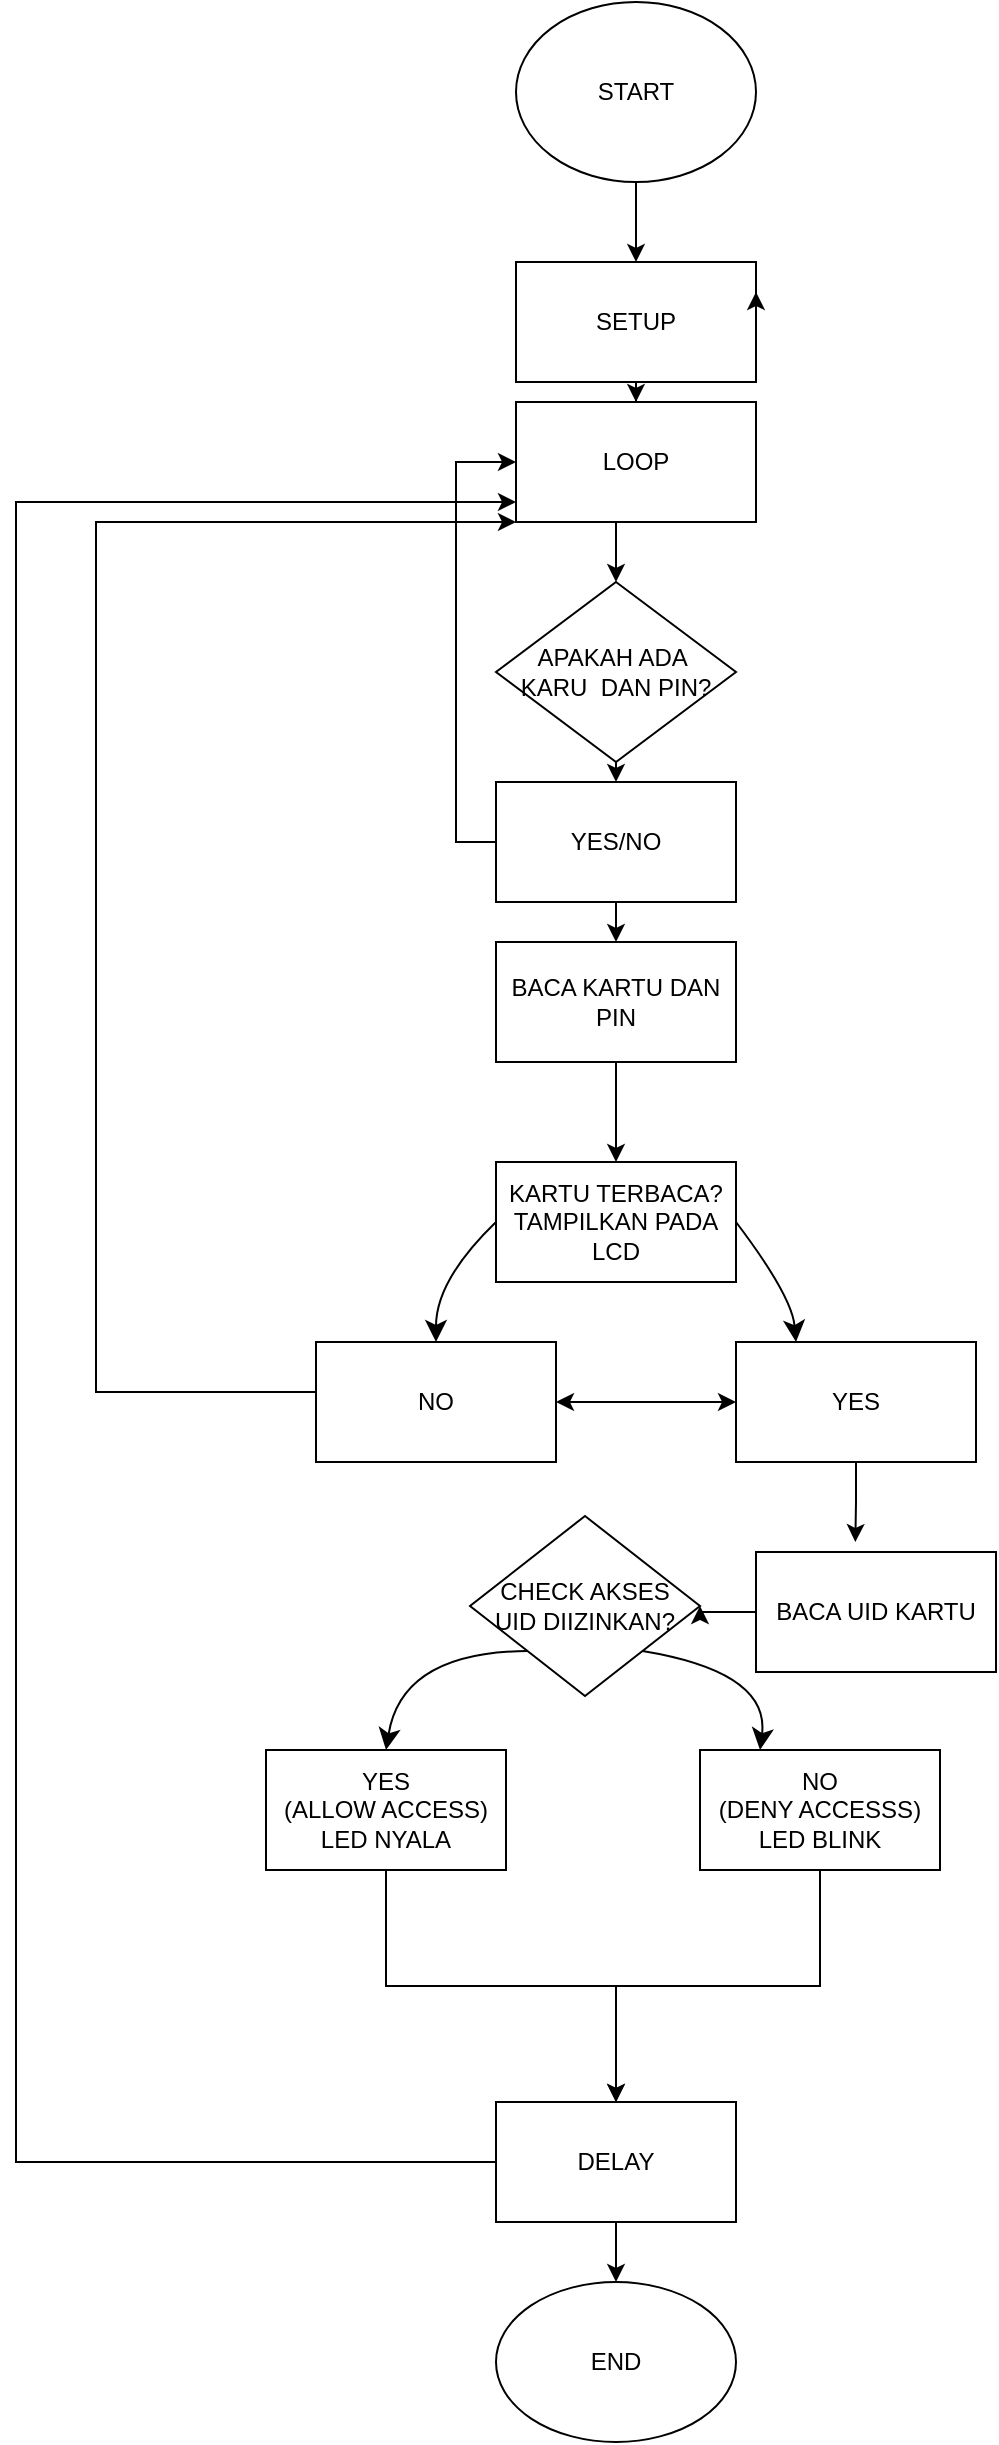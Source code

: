 <mxfile version="24.8.3">
  <diagram name="Page-1" id="W31CKUZAoh0pLtINRn7a">
    <mxGraphModel dx="1000" dy="930" grid="0" gridSize="10" guides="1" tooltips="1" connect="1" arrows="1" fold="1" page="0" pageScale="1" pageWidth="850" pageHeight="1100" math="0" shadow="0">
      <root>
        <mxCell id="0" />
        <mxCell id="1" parent="0" />
        <mxCell id="nrZpc6J21zGiSXzu8fo5-1" style="edgeStyle=orthogonalEdgeStyle;rounded=0;orthogonalLoop=1;jettySize=auto;html=1;exitX=0.5;exitY=1;exitDx=0;exitDy=0;" parent="1" source="nrZpc6J21zGiSXzu8fo5-2" target="nrZpc6J21zGiSXzu8fo5-4" edge="1">
          <mxGeometry relative="1" as="geometry" />
        </mxCell>
        <mxCell id="nrZpc6J21zGiSXzu8fo5-2" value="SETUP" style="rounded=0;whiteSpace=wrap;html=1;" parent="1" vertex="1">
          <mxGeometry x="360" y="20" width="120" height="60" as="geometry" />
        </mxCell>
        <mxCell id="nrZpc6J21zGiSXzu8fo5-3" style="edgeStyle=orthogonalEdgeStyle;rounded=0;orthogonalLoop=1;jettySize=auto;html=1;exitX=0.5;exitY=1;exitDx=0;exitDy=0;entryX=0.5;entryY=0;entryDx=0;entryDy=0;" parent="1" source="nrZpc6J21zGiSXzu8fo5-4" target="nrZpc6J21zGiSXzu8fo5-20" edge="1">
          <mxGeometry relative="1" as="geometry" />
        </mxCell>
        <mxCell id="nrZpc6J21zGiSXzu8fo5-4" value="LOOP" style="rounded=0;whiteSpace=wrap;html=1;" parent="1" vertex="1">
          <mxGeometry x="360" y="90" width="120" height="60" as="geometry" />
        </mxCell>
        <mxCell id="nrZpc6J21zGiSXzu8fo5-5" style="edgeStyle=orthogonalEdgeStyle;rounded=0;orthogonalLoop=1;jettySize=auto;html=1;exitX=0.5;exitY=1;exitDx=0;exitDy=0;entryX=0.5;entryY=0;entryDx=0;entryDy=0;" parent="1" source="nrZpc6J21zGiSXzu8fo5-6" target="nrZpc6J21zGiSXzu8fo5-13" edge="1">
          <mxGeometry relative="1" as="geometry" />
        </mxCell>
        <mxCell id="nrZpc6J21zGiSXzu8fo5-6" value="BACA KARTU DAN PIN" style="rounded=0;whiteSpace=wrap;html=1;" parent="1" vertex="1">
          <mxGeometry x="350" y="360" width="120" height="60" as="geometry" />
        </mxCell>
        <mxCell id="nrZpc6J21zGiSXzu8fo5-7" style="edgeStyle=none;curved=1;rounded=0;orthogonalLoop=1;jettySize=auto;html=1;exitX=0;exitY=1;exitDx=0;exitDy=0;fontSize=12;startSize=8;endSize=8;entryX=0.5;entryY=0;entryDx=0;entryDy=0;" parent="1" source="nrZpc6J21zGiSXzu8fo5-9" target="nrZpc6J21zGiSXzu8fo5-11" edge="1">
          <mxGeometry relative="1" as="geometry">
            <mxPoint x="284" y="715" as="targetPoint" />
            <Array as="points">
              <mxPoint x="303" y="715" />
            </Array>
          </mxGeometry>
        </mxCell>
        <mxCell id="nrZpc6J21zGiSXzu8fo5-8" style="edgeStyle=none;curved=1;rounded=0;orthogonalLoop=1;jettySize=auto;html=1;exitX=1;exitY=1;exitDx=0;exitDy=0;entryX=0.25;entryY=0;entryDx=0;entryDy=0;fontSize=12;startSize=8;endSize=8;" parent="1" source="nrZpc6J21zGiSXzu8fo5-9" target="nrZpc6J21zGiSXzu8fo5-36" edge="1">
          <mxGeometry relative="1" as="geometry">
            <Array as="points">
              <mxPoint x="487" y="725" />
            </Array>
          </mxGeometry>
        </mxCell>
        <mxCell id="nrZpc6J21zGiSXzu8fo5-9" value="CHECK AKSES&lt;div&gt;UID DIIZINKAN?&lt;/div&gt;" style="rhombus;whiteSpace=wrap;html=1;" parent="1" vertex="1">
          <mxGeometry x="337" y="647" width="115" height="90" as="geometry" />
        </mxCell>
        <mxCell id="nrZpc6J21zGiSXzu8fo5-10" style="edgeStyle=orthogonalEdgeStyle;rounded=0;orthogonalLoop=1;jettySize=auto;html=1;exitX=0.5;exitY=1;exitDx=0;exitDy=0;entryX=0.5;entryY=0;entryDx=0;entryDy=0;" parent="1" source="nrZpc6J21zGiSXzu8fo5-11" target="nrZpc6J21zGiSXzu8fo5-16" edge="1">
          <mxGeometry relative="1" as="geometry" />
        </mxCell>
        <mxCell id="nrZpc6J21zGiSXzu8fo5-11" value="YES&lt;br&gt;(ALLOW ACCESS)&lt;div&gt;LED NYALA&lt;/div&gt;" style="rounded=0;whiteSpace=wrap;html=1;" parent="1" vertex="1">
          <mxGeometry x="235" y="764" width="120" height="60" as="geometry" />
        </mxCell>
        <mxCell id="nrZpc6J21zGiSXzu8fo5-12" value="END" style="ellipse;whiteSpace=wrap;html=1;" parent="1" vertex="1">
          <mxGeometry x="350" y="1030" width="120" height="80" as="geometry" />
        </mxCell>
        <mxCell id="nrZpc6J21zGiSXzu8fo5-13" value="KARTU TERBACA?" style="rounded=0;whiteSpace=wrap;html=1;" parent="1" vertex="1">
          <mxGeometry x="350" y="470" width="120" height="60" as="geometry" />
        </mxCell>
        <mxCell id="nrZpc6J21zGiSXzu8fo5-14" style="edgeStyle=orthogonalEdgeStyle;rounded=0;orthogonalLoop=1;jettySize=auto;html=1;exitX=0.5;exitY=1;exitDx=0;exitDy=0;entryX=0.5;entryY=0;entryDx=0;entryDy=0;" parent="1" source="nrZpc6J21zGiSXzu8fo5-16" edge="1">
          <mxGeometry relative="1" as="geometry">
            <mxPoint x="410" y="1030" as="targetPoint" />
          </mxGeometry>
        </mxCell>
        <mxCell id="nrZpc6J21zGiSXzu8fo5-15" style="edgeStyle=orthogonalEdgeStyle;rounded=0;orthogonalLoop=1;jettySize=auto;html=1;exitX=0;exitY=0.5;exitDx=0;exitDy=0;" parent="1" source="nrZpc6J21zGiSXzu8fo5-16" edge="1">
          <mxGeometry relative="1" as="geometry">
            <mxPoint x="360" y="140" as="targetPoint" />
            <Array as="points">
              <mxPoint x="110" y="970" />
              <mxPoint x="110" y="140" />
              <mxPoint x="230" y="140" />
            </Array>
          </mxGeometry>
        </mxCell>
        <mxCell id="nrZpc6J21zGiSXzu8fo5-16" value="DELAY" style="rounded=0;whiteSpace=wrap;html=1;" parent="1" vertex="1">
          <mxGeometry x="350" y="940" width="120" height="60" as="geometry" />
        </mxCell>
        <mxCell id="nrZpc6J21zGiSXzu8fo5-17" style="edgeStyle=orthogonalEdgeStyle;rounded=0;orthogonalLoop=1;jettySize=auto;html=1;exitX=0.5;exitY=1;exitDx=0;exitDy=0;" parent="1" source="nrZpc6J21zGiSXzu8fo5-18" target="nrZpc6J21zGiSXzu8fo5-2" edge="1">
          <mxGeometry relative="1" as="geometry" />
        </mxCell>
        <mxCell id="nrZpc6J21zGiSXzu8fo5-18" value="START" style="ellipse;whiteSpace=wrap;html=1;" parent="1" vertex="1">
          <mxGeometry x="360" y="-110" width="120" height="90" as="geometry" />
        </mxCell>
        <mxCell id="nrZpc6J21zGiSXzu8fo5-19" style="edgeStyle=orthogonalEdgeStyle;rounded=0;orthogonalLoop=1;jettySize=auto;html=1;exitX=0.5;exitY=1;exitDx=0;exitDy=0;entryX=0.5;entryY=0;entryDx=0;entryDy=0;" parent="1" source="nrZpc6J21zGiSXzu8fo5-20" target="nrZpc6J21zGiSXzu8fo5-24" edge="1">
          <mxGeometry relative="1" as="geometry" />
        </mxCell>
        <mxCell id="nrZpc6J21zGiSXzu8fo5-20" value="APAKAH ADA&amp;nbsp;&lt;div&gt;KARU&amp;nbsp; DAN PIN?&lt;/div&gt;" style="rhombus;whiteSpace=wrap;html=1;" parent="1" vertex="1">
          <mxGeometry x="350" y="180" width="120" height="90" as="geometry" />
        </mxCell>
        <mxCell id="nrZpc6J21zGiSXzu8fo5-21" style="edgeStyle=orthogonalEdgeStyle;rounded=0;orthogonalLoop=1;jettySize=auto;html=1;exitX=1;exitY=0.75;exitDx=0;exitDy=0;entryX=1;entryY=0.25;entryDx=0;entryDy=0;" parent="1" source="nrZpc6J21zGiSXzu8fo5-2" target="nrZpc6J21zGiSXzu8fo5-2" edge="1">
          <mxGeometry relative="1" as="geometry" />
        </mxCell>
        <mxCell id="nrZpc6J21zGiSXzu8fo5-22" style="edgeStyle=orthogonalEdgeStyle;rounded=0;orthogonalLoop=1;jettySize=auto;html=1;exitX=0.5;exitY=1;exitDx=0;exitDy=0;entryX=0.5;entryY=0;entryDx=0;entryDy=0;" parent="1" source="nrZpc6J21zGiSXzu8fo5-24" target="nrZpc6J21zGiSXzu8fo5-6" edge="1">
          <mxGeometry relative="1" as="geometry" />
        </mxCell>
        <mxCell id="nrZpc6J21zGiSXzu8fo5-23" style="edgeStyle=orthogonalEdgeStyle;rounded=0;orthogonalLoop=1;jettySize=auto;html=1;exitX=0;exitY=0.5;exitDx=0;exitDy=0;entryX=0;entryY=0.5;entryDx=0;entryDy=0;" parent="1" source="nrZpc6J21zGiSXzu8fo5-24" target="nrZpc6J21zGiSXzu8fo5-4" edge="1">
          <mxGeometry relative="1" as="geometry">
            <mxPoint x="320" y="140" as="targetPoint" />
          </mxGeometry>
        </mxCell>
        <mxCell id="nrZpc6J21zGiSXzu8fo5-24" value="YES/NO" style="rounded=0;whiteSpace=wrap;html=1;" parent="1" vertex="1">
          <mxGeometry x="350" y="280" width="120" height="60" as="geometry" />
        </mxCell>
        <mxCell id="nrZpc6J21zGiSXzu8fo5-25" style="edgeStyle=none;curved=1;rounded=0;orthogonalLoop=1;jettySize=auto;html=1;exitX=0;exitY=0.5;exitDx=0;exitDy=0;entryX=0.5;entryY=0;entryDx=0;entryDy=0;fontSize=12;startSize=8;endSize=8;" parent="1" source="nrZpc6J21zGiSXzu8fo5-27" target="nrZpc6J21zGiSXzu8fo5-29" edge="1">
          <mxGeometry relative="1" as="geometry">
            <Array as="points">
              <mxPoint x="320" y="529" />
            </Array>
          </mxGeometry>
        </mxCell>
        <mxCell id="nrZpc6J21zGiSXzu8fo5-26" style="edgeStyle=none;curved=1;rounded=0;orthogonalLoop=1;jettySize=auto;html=1;exitX=1;exitY=0.5;exitDx=0;exitDy=0;entryX=0.25;entryY=0;entryDx=0;entryDy=0;fontSize=12;startSize=8;endSize=8;" parent="1" source="nrZpc6J21zGiSXzu8fo5-27" target="nrZpc6J21zGiSXzu8fo5-31" edge="1">
          <mxGeometry relative="1" as="geometry">
            <Array as="points">
              <mxPoint x="498" y="537" />
            </Array>
          </mxGeometry>
        </mxCell>
        <mxCell id="nrZpc6J21zGiSXzu8fo5-27" value="KARTU TERBACA?&lt;div&gt;TAMPILKAN PADA LCD&lt;/div&gt;" style="rounded=0;whiteSpace=wrap;html=1;" parent="1" vertex="1">
          <mxGeometry x="350" y="470" width="120" height="60" as="geometry" />
        </mxCell>
        <mxCell id="nrZpc6J21zGiSXzu8fo5-28" style="edgeStyle=orthogonalEdgeStyle;rounded=0;orthogonalLoop=1;jettySize=auto;html=1;exitX=0;exitY=0.5;exitDx=0;exitDy=0;entryX=0;entryY=1;entryDx=0;entryDy=0;" parent="1" source="nrZpc6J21zGiSXzu8fo5-29" target="nrZpc6J21zGiSXzu8fo5-4" edge="1">
          <mxGeometry relative="1" as="geometry">
            <mxPoint x="340" y="130" as="targetPoint" />
            <mxPoint x="240" y="585" as="sourcePoint" />
            <Array as="points">
              <mxPoint x="260" y="585" />
              <mxPoint x="150" y="585" />
              <mxPoint x="150" y="150" />
            </Array>
          </mxGeometry>
        </mxCell>
        <mxCell id="nrZpc6J21zGiSXzu8fo5-29" value="NO" style="rounded=0;whiteSpace=wrap;html=1;" parent="1" vertex="1">
          <mxGeometry x="260" y="560" width="120" height="60" as="geometry" />
        </mxCell>
        <mxCell id="nrZpc6J21zGiSXzu8fo5-30" style="edgeStyle=orthogonalEdgeStyle;rounded=0;orthogonalLoop=1;jettySize=auto;html=1;exitX=0.5;exitY=1;exitDx=0;exitDy=0;" parent="1" source="nrZpc6J21zGiSXzu8fo5-31" edge="1">
          <mxGeometry relative="1" as="geometry">
            <mxPoint x="529.667" y="660" as="targetPoint" />
          </mxGeometry>
        </mxCell>
        <mxCell id="nrZpc6J21zGiSXzu8fo5-31" value="YES" style="rounded=0;whiteSpace=wrap;html=1;" parent="1" vertex="1">
          <mxGeometry x="470" y="560" width="120" height="60" as="geometry" />
        </mxCell>
        <mxCell id="nrZpc6J21zGiSXzu8fo5-32" style="edgeStyle=orthogonalEdgeStyle;rounded=0;orthogonalLoop=1;jettySize=auto;html=1;exitX=0;exitY=0.5;exitDx=0;exitDy=0;entryX=1;entryY=0.5;entryDx=0;entryDy=0;" parent="1" source="nrZpc6J21zGiSXzu8fo5-33" target="nrZpc6J21zGiSXzu8fo5-9" edge="1">
          <mxGeometry relative="1" as="geometry" />
        </mxCell>
        <mxCell id="nrZpc6J21zGiSXzu8fo5-33" value="BACA UID KARTU" style="rounded=0;whiteSpace=wrap;html=1;" parent="1" vertex="1">
          <mxGeometry x="480" y="665" width="120" height="60" as="geometry" />
        </mxCell>
        <mxCell id="nrZpc6J21zGiSXzu8fo5-34" value="" style="endArrow=classic;startArrow=classic;html=1;rounded=0;entryX=0;entryY=0.5;entryDx=0;entryDy=0;exitX=1;exitY=0.5;exitDx=0;exitDy=0;" parent="1" source="nrZpc6J21zGiSXzu8fo5-29" target="nrZpc6J21zGiSXzu8fo5-31" edge="1">
          <mxGeometry width="50" height="50" relative="1" as="geometry">
            <mxPoint x="370" y="600" as="sourcePoint" />
            <mxPoint x="560" y="540" as="targetPoint" />
            <Array as="points">
              <mxPoint x="430" y="590" />
            </Array>
          </mxGeometry>
        </mxCell>
        <mxCell id="nrZpc6J21zGiSXzu8fo5-35" style="edgeStyle=orthogonalEdgeStyle;rounded=0;orthogonalLoop=1;jettySize=auto;html=1;exitX=0.5;exitY=1;exitDx=0;exitDy=0;" parent="1" source="nrZpc6J21zGiSXzu8fo5-36" target="nrZpc6J21zGiSXzu8fo5-16" edge="1">
          <mxGeometry relative="1" as="geometry" />
        </mxCell>
        <mxCell id="nrZpc6J21zGiSXzu8fo5-36" value="NO&lt;br&gt;(DENY ACCESSS)&lt;div&gt;LED BLINK&lt;/div&gt;" style="rounded=0;whiteSpace=wrap;html=1;" parent="1" vertex="1">
          <mxGeometry x="452" y="764" width="120" height="60" as="geometry" />
        </mxCell>
      </root>
    </mxGraphModel>
  </diagram>
</mxfile>
